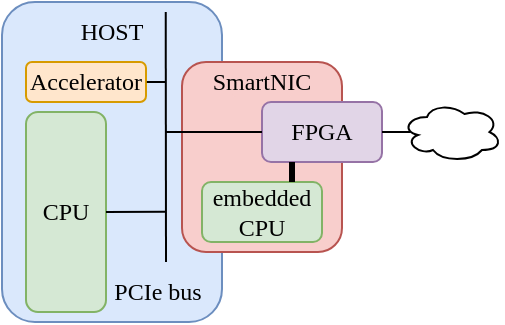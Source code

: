 <mxfile version="14.6.1" pages="6"><diagram id="I8UpACswxOGJAWPOBKg8" name="Page-1"><mxGraphModel dx="396" dy="229" grid="1" gridSize="10" guides="1" tooltips="1" connect="1" arrows="1" fold="1" page="1" pageScale="1" pageWidth="850" pageHeight="1100" math="0" shadow="0"><root><mxCell id="0"/><mxCell id="1" parent="0"/><mxCell id="HQ6r0B-HMniVgx-ah1Zz-1" value="" style="rounded=1;whiteSpace=wrap;html=1;fillColor=#dae8fc;strokeColor=#6c8ebf;" parent="1" vertex="1"><mxGeometry x="50" y="80" width="110" height="160" as="geometry"/></mxCell><mxCell id="HQ6r0B-HMniVgx-ah1Zz-2" value="&lt;font face=&quot;Times New Roman&quot;&gt;HOST&lt;/font&gt;" style="rounded=1;whiteSpace=wrap;html=1;fillColor=#dae8fc;strokeColor=none;" parent="1" vertex="1"><mxGeometry x="90" y="90" width="30" height="10" as="geometry"/></mxCell><mxCell id="HQ6r0B-HMniVgx-ah1Zz-3" value="&lt;font face=&quot;Times New Roman&quot;&gt;CPU&lt;/font&gt;" style="rounded=1;whiteSpace=wrap;html=1;fillColor=#d5e8d4;strokeColor=#82b366;" parent="1" vertex="1"><mxGeometry x="62" y="135" width="40" height="100" as="geometry"/></mxCell><mxCell id="HQ6r0B-HMniVgx-ah1Zz-4" value="" style="rounded=1;whiteSpace=wrap;html=1;strokeColor=#b85450;fillColor=#f8cecc;" parent="1" vertex="1"><mxGeometry x="140" y="110" width="80" height="95" as="geometry"/></mxCell><mxCell id="HQ6r0B-HMniVgx-ah1Zz-5" value="&lt;font face=&quot;Times New Roman&quot;&gt;SmartNIC&lt;/font&gt;" style="rounded=1;whiteSpace=wrap;html=1;fillColor=#f8cecc;strokeColor=none;" parent="1" vertex="1"><mxGeometry x="165" y="112.5" width="30" height="15" as="geometry"/></mxCell><mxCell id="HQ6r0B-HMniVgx-ah1Zz-6" value="&lt;font face=&quot;Times New Roman&quot;&gt;embedded CPU&lt;br&gt;&lt;/font&gt;" style="rounded=1;whiteSpace=wrap;html=1;fillColor=#d5e8d4;strokeColor=#82b366;" parent="1" vertex="1"><mxGeometry x="150" y="170" width="60" height="30" as="geometry"/></mxCell><mxCell id="HQ6r0B-HMniVgx-ah1Zz-7" value="" style="endArrow=none;html=1;" parent="1" edge="1"><mxGeometry width="50" height="50" relative="1" as="geometry"><mxPoint x="132" y="210" as="sourcePoint"/><mxPoint x="131.86" y="85" as="targetPoint"/></mxGeometry></mxCell><mxCell id="HQ6r0B-HMniVgx-ah1Zz-8" value="&lt;font face=&quot;Times New Roman&quot;&gt;PCIe bus&lt;br&gt;&lt;/font&gt;" style="rounded=1;whiteSpace=wrap;html=1;fillColor=#dae8fc;strokeColor=none;" parent="1" vertex="1"><mxGeometry x="104" y="220" width="48" height="10" as="geometry"/></mxCell><mxCell id="HQ6r0B-HMniVgx-ah1Zz-9" value="&lt;font face=&quot;Times New Roman&quot;&gt;FPGA&lt;/font&gt;" style="rounded=1;whiteSpace=wrap;html=1;fillColor=#e1d5e7;strokeColor=#9673a6;" parent="1" vertex="1"><mxGeometry x="180" y="130" width="60" height="30" as="geometry"/></mxCell><mxCell id="HQ6r0B-HMniVgx-ah1Zz-10" value="&lt;font face=&quot;Times New Roman&quot;&gt;Accelerator&lt;/font&gt;" style="rounded=1;whiteSpace=wrap;html=1;fillColor=#ffe6cc;strokeColor=#d79b00;" parent="1" vertex="1"><mxGeometry x="62" y="110" width="60" height="20" as="geometry"/></mxCell><mxCell id="HQ6r0B-HMniVgx-ah1Zz-11" value="" style="ellipse;shape=cloud;whiteSpace=wrap;html=1;" parent="1" vertex="1"><mxGeometry x="250" y="130" width="50" height="30" as="geometry"/></mxCell><mxCell id="HQ6r0B-HMniVgx-ah1Zz-12" value="" style="endArrow=none;html=1;strokeWidth=1;exitX=1;exitY=0.5;exitDx=0;exitDy=0;entryX=0.086;entryY=0.5;entryDx=0;entryDy=0;entryPerimeter=0;" parent="1" source="HQ6r0B-HMniVgx-ah1Zz-9" target="HQ6r0B-HMniVgx-ah1Zz-11" edge="1"><mxGeometry width="50" height="50" relative="1" as="geometry"><mxPoint x="150" y="190" as="sourcePoint"/><mxPoint x="200" y="140" as="targetPoint"/></mxGeometry></mxCell><mxCell id="HQ6r0B-HMniVgx-ah1Zz-13" value="" style="endArrow=none;html=1;strokeWidth=3;" parent="1" edge="1"><mxGeometry width="50" height="50" relative="1" as="geometry"><mxPoint x="195" y="170" as="sourcePoint"/><mxPoint x="195" y="160" as="targetPoint"/></mxGeometry></mxCell><mxCell id="HQ6r0B-HMniVgx-ah1Zz-14" value="" style="endArrow=none;html=1;strokeWidth=1;exitX=1.007;exitY=0.498;exitDx=0;exitDy=0;exitPerimeter=0;" parent="1" source="HQ6r0B-HMniVgx-ah1Zz-10" edge="1"><mxGeometry width="50" height="50" relative="1" as="geometry"><mxPoint x="124" y="119.98" as="sourcePoint"/><mxPoint x="132" y="120.02" as="targetPoint"/><Array as="points"><mxPoint x="132" y="120.02"/></Array></mxGeometry></mxCell><mxCell id="HQ6r0B-HMniVgx-ah1Zz-15" value="" style="endArrow=none;html=1;strokeWidth=1;entryX=0;entryY=0.5;entryDx=0;entryDy=0;" parent="1" target="HQ6r0B-HMniVgx-ah1Zz-9" edge="1"><mxGeometry width="50" height="50" relative="1" as="geometry"><mxPoint x="132" y="144.98" as="sourcePoint"/><mxPoint x="162" y="144.98" as="targetPoint"/></mxGeometry></mxCell><mxCell id="HQ6r0B-HMniVgx-ah1Zz-16" value="" style="endArrow=none;html=1;strokeWidth=1;exitX=1;exitY=0.5;exitDx=0;exitDy=0;" parent="1" source="HQ6r0B-HMniVgx-ah1Zz-3" edge="1"><mxGeometry width="50" height="50" relative="1" as="geometry"><mxPoint x="110" y="185" as="sourcePoint"/><mxPoint x="132" y="184.86" as="targetPoint"/></mxGeometry></mxCell></root></mxGraphModel></diagram><diagram name="Page-2" id="xvUAQvOcfkNEidBh38yO"><mxGraphModel dx="1426" dy="825" grid="1" gridSize="10" guides="1" tooltips="1" connect="1" arrows="1" fold="1" page="1" pageScale="1" pageWidth="850" pageHeight="1100" math="0" shadow="0"><root><mxCell id="hlew-R0pD7Wlk74xkKq2-0"/><mxCell id="hlew-R0pD7Wlk74xkKq2-1" parent="hlew-R0pD7Wlk74xkKq2-0"/><mxCell id="9cfR58tiaNClXmgFDSGE-0" value="" style="rounded=1;whiteSpace=wrap;html=1;fillColor=#dae8fc;strokeColor=#6c8ebf;" parent="hlew-R0pD7Wlk74xkKq2-1" vertex="1"><mxGeometry x="50" y="30" width="110" height="160" as="geometry"/></mxCell><mxCell id="9cfR58tiaNClXmgFDSGE-1" value="&lt;font face=&quot;Times New Roman&quot;&gt;HOST&lt;/font&gt;" style="rounded=1;whiteSpace=wrap;html=1;fillColor=#dae8fc;strokeColor=none;" parent="hlew-R0pD7Wlk74xkKq2-1" vertex="1"><mxGeometry x="90" y="40" width="30" height="10" as="geometry"/></mxCell><mxCell id="9cfR58tiaNClXmgFDSGE-2" value="&lt;font face=&quot;Times New Roman&quot;&gt;CPU&lt;/font&gt;" style="rounded=1;whiteSpace=wrap;html=1;fillColor=#d5e8d4;strokeColor=#82b366;" parent="hlew-R0pD7Wlk74xkKq2-1" vertex="1"><mxGeometry x="62" y="85" width="40" height="100" as="geometry"/></mxCell><mxCell id="9cfR58tiaNClXmgFDSGE-3" value="" style="rounded=1;whiteSpace=wrap;html=1;strokeColor=#b85450;fillColor=#f8cecc;" parent="hlew-R0pD7Wlk74xkKq2-1" vertex="1"><mxGeometry x="140" y="60" width="80" height="95" as="geometry"/></mxCell><mxCell id="9cfR58tiaNClXmgFDSGE-4" value="&lt;font face=&quot;Times New Roman&quot;&gt;SmartNIC&lt;/font&gt;" style="rounded=1;whiteSpace=wrap;html=1;fillColor=#f8cecc;strokeColor=none;" parent="hlew-R0pD7Wlk74xkKq2-1" vertex="1"><mxGeometry x="165" y="62.5" width="30" height="15" as="geometry"/></mxCell><mxCell id="9cfR58tiaNClXmgFDSGE-5" value="&lt;font face=&quot;Times New Roman&quot;&gt;NIC&lt;/font&gt;" style="rounded=1;whiteSpace=wrap;html=1;fillColor=#fff2cc;strokeColor=#d6b656;" parent="hlew-R0pD7Wlk74xkKq2-1" vertex="1"><mxGeometry x="180" y="80" width="60" height="30" as="geometry"/></mxCell><mxCell id="9cfR58tiaNClXmgFDSGE-6" value="" style="endArrow=none;html=1;" parent="hlew-R0pD7Wlk74xkKq2-1" edge="1"><mxGeometry width="50" height="50" relative="1" as="geometry"><mxPoint x="132" y="160" as="sourcePoint"/><mxPoint x="131.86" y="35" as="targetPoint"/></mxGeometry></mxCell><mxCell id="9cfR58tiaNClXmgFDSGE-7" value="&lt;font face=&quot;Times New Roman&quot;&gt;PCIe bus&lt;br&gt;&lt;/font&gt;" style="rounded=1;whiteSpace=wrap;html=1;fillColor=#dae8fc;strokeColor=none;" parent="hlew-R0pD7Wlk74xkKq2-1" vertex="1"><mxGeometry x="104" y="170" width="48" height="10" as="geometry"/></mxCell><mxCell id="9cfR58tiaNClXmgFDSGE-8" value="&lt;font face=&quot;Times New Roman&quot;&gt;FPGA&lt;/font&gt;" style="rounded=1;whiteSpace=wrap;html=1;fillColor=#e1d5e7;strokeColor=#9673a6;" parent="hlew-R0pD7Wlk74xkKq2-1" vertex="1"><mxGeometry x="150" y="120" width="60" height="30" as="geometry"/></mxCell><mxCell id="9cfR58tiaNClXmgFDSGE-9" value="&lt;font face=&quot;Times New Roman&quot;&gt;Accelerator&lt;/font&gt;" style="rounded=1;whiteSpace=wrap;html=1;fillColor=#ffe6cc;strokeColor=#d79b00;" parent="hlew-R0pD7Wlk74xkKq2-1" vertex="1"><mxGeometry x="62" y="60" width="60" height="20" as="geometry"/></mxCell><mxCell id="9cfR58tiaNClXmgFDSGE-10" value="" style="ellipse;shape=cloud;whiteSpace=wrap;html=1;" parent="hlew-R0pD7Wlk74xkKq2-1" vertex="1"><mxGeometry x="250" y="80" width="50" height="30" as="geometry"/></mxCell><mxCell id="9cfR58tiaNClXmgFDSGE-12" value="" style="endArrow=none;html=1;strokeWidth=1;" parent="hlew-R0pD7Wlk74xkKq2-1" edge="1"><mxGeometry width="50" height="50" relative="1" as="geometry"><mxPoint x="195" y="120" as="sourcePoint"/><mxPoint x="195" y="110" as="targetPoint"/></mxGeometry></mxCell><mxCell id="9cfR58tiaNClXmgFDSGE-13" value="" style="endArrow=none;html=1;strokeWidth=1;exitX=1.007;exitY=0.498;exitDx=0;exitDy=0;exitPerimeter=0;" parent="hlew-R0pD7Wlk74xkKq2-1" source="9cfR58tiaNClXmgFDSGE-9" edge="1"><mxGeometry width="50" height="50" relative="1" as="geometry"><mxPoint x="124" y="69.98" as="sourcePoint"/><mxPoint x="132" y="70.02" as="targetPoint"/><Array as="points"><mxPoint x="132" y="70.02"/></Array></mxGeometry></mxCell><mxCell id="9cfR58tiaNClXmgFDSGE-15" value="" style="endArrow=none;html=1;strokeWidth=1;exitX=1;exitY=0.5;exitDx=0;exitDy=0;" parent="hlew-R0pD7Wlk74xkKq2-1" source="9cfR58tiaNClXmgFDSGE-2" edge="1"><mxGeometry width="50" height="50" relative="1" as="geometry"><mxPoint x="110" y="135" as="sourcePoint"/><mxPoint x="132" y="135" as="targetPoint"/></mxGeometry></mxCell><mxCell id="9cfR58tiaNClXmgFDSGE-16" value="" style="endArrow=none;html=1;strokeWidth=1;entryX=0.034;entryY=0.499;entryDx=0;entryDy=0;entryPerimeter=0;" parent="hlew-R0pD7Wlk74xkKq2-1" edge="1"><mxGeometry width="50" height="50" relative="1" as="geometry"><mxPoint x="128" y="135" as="sourcePoint"/><mxPoint x="150.04" y="135" as="targetPoint"/></mxGeometry></mxCell><mxCell id="KjqNwQl7bEnxHAOxGMZc-0" value="" style="endArrow=none;html=1;strokeColor=#000000;strokeWidth=1;endFill=0;" parent="hlew-R0pD7Wlk74xkKq2-1" edge="1"><mxGeometry width="50" height="50" relative="1" as="geometry"><mxPoint x="240" y="94.92" as="sourcePoint"/><mxPoint x="255" y="94.92" as="targetPoint"/></mxGeometry></mxCell></root></mxGraphModel></diagram><diagram name="Page-4" id="XTsP3RVVwbrKt96EzDre"><mxGraphModel dx="475" dy="275" grid="1" gridSize="10" guides="1" tooltips="1" connect="1" arrows="1" fold="1" page="1" pageScale="1" pageWidth="850" pageHeight="1100" math="0" shadow="0"><root><mxCell id="5pjGDJt8YBj2bY0-7FqF-0"/><mxCell id="5pjGDJt8YBj2bY0-7FqF-1" parent="5pjGDJt8YBj2bY0-7FqF-0"/><mxCell id="Pwt9BdFlvkyaybeH0sLY-0" value="" style="rounded=1;whiteSpace=wrap;html=1;fillColor=#dae8fc;strokeColor=#6c8ebf;" parent="5pjGDJt8YBj2bY0-7FqF-1" vertex="1"><mxGeometry x="40" y="30" width="110" height="160" as="geometry"/></mxCell><mxCell id="Pwt9BdFlvkyaybeH0sLY-1" value="&lt;font face=&quot;Times New Roman&quot;&gt;HOST&lt;/font&gt;" style="rounded=1;whiteSpace=wrap;html=1;fillColor=#dae8fc;strokeColor=none;" parent="5pjGDJt8YBj2bY0-7FqF-1" vertex="1"><mxGeometry x="80" y="40" width="30" height="10" as="geometry"/></mxCell><mxCell id="Pwt9BdFlvkyaybeH0sLY-2" value="&lt;font face=&quot;Times New Roman&quot;&gt;CPU&lt;/font&gt;" style="rounded=1;whiteSpace=wrap;html=1;fillColor=#d5e8d4;strokeColor=#82b366;" parent="5pjGDJt8YBj2bY0-7FqF-1" vertex="1"><mxGeometry x="52" y="85" width="40" height="100" as="geometry"/></mxCell><mxCell id="Pwt9BdFlvkyaybeH0sLY-3" value="" style="rounded=1;whiteSpace=wrap;html=1;strokeColor=#b85450;fillColor=#f8cecc;" parent="5pjGDJt8YBj2bY0-7FqF-1" vertex="1"><mxGeometry x="130" y="60" width="80" height="95" as="geometry"/></mxCell><mxCell id="Pwt9BdFlvkyaybeH0sLY-4" value="&lt;font face=&quot;Times New Roman&quot;&gt;SmartNIC&lt;/font&gt;" style="rounded=1;whiteSpace=wrap;html=1;fillColor=#f8cecc;strokeColor=none;" parent="5pjGDJt8YBj2bY0-7FqF-1" vertex="1"><mxGeometry x="155" y="62.5" width="30" height="15" as="geometry"/></mxCell><mxCell id="Pwt9BdFlvkyaybeH0sLY-5" value="&lt;font face=&quot;Times New Roman&quot;&gt;embedded CPU&lt;br&gt;&lt;/font&gt;" style="rounded=1;whiteSpace=wrap;html=1;fillColor=#d5e8d4;strokeColor=#82b366;" parent="5pjGDJt8YBj2bY0-7FqF-1" vertex="1"><mxGeometry x="140" y="120" width="60" height="30" as="geometry"/></mxCell><mxCell id="Pwt9BdFlvkyaybeH0sLY-6" value="" style="endArrow=none;html=1;" parent="5pjGDJt8YBj2bY0-7FqF-1" edge="1"><mxGeometry width="50" height="50" relative="1" as="geometry"><mxPoint x="122" y="160" as="sourcePoint"/><mxPoint x="121.86" y="35" as="targetPoint"/></mxGeometry></mxCell><mxCell id="Pwt9BdFlvkyaybeH0sLY-7" value="&lt;font face=&quot;Times New Roman&quot;&gt;PCIe bus&lt;br&gt;&lt;/font&gt;" style="rounded=1;whiteSpace=wrap;html=1;fillColor=#dae8fc;strokeColor=none;" parent="5pjGDJt8YBj2bY0-7FqF-1" vertex="1"><mxGeometry x="94" y="170" width="48" height="10" as="geometry"/></mxCell><mxCell id="Pwt9BdFlvkyaybeH0sLY-8" value="&lt;font face=&quot;Times New Roman&quot;&gt;NIC&lt;/font&gt;" style="rounded=1;whiteSpace=wrap;html=1;fillColor=#fff2cc;strokeColor=#d6b656;" parent="5pjGDJt8YBj2bY0-7FqF-1" vertex="1"><mxGeometry x="170" y="80" width="60" height="30" as="geometry"/></mxCell><mxCell id="Pwt9BdFlvkyaybeH0sLY-9" value="&lt;font face=&quot;Times New Roman&quot;&gt;Accelerator&lt;/font&gt;" style="rounded=1;whiteSpace=wrap;html=1;fillColor=#ffe6cc;strokeColor=#d79b00;" parent="5pjGDJt8YBj2bY0-7FqF-1" vertex="1"><mxGeometry x="52" y="60" width="60" height="20" as="geometry"/></mxCell><mxCell id="Pwt9BdFlvkyaybeH0sLY-10" value="" style="ellipse;shape=cloud;whiteSpace=wrap;html=1;" parent="5pjGDJt8YBj2bY0-7FqF-1" vertex="1"><mxGeometry x="240" y="80" width="50" height="30" as="geometry"/></mxCell><mxCell id="Pwt9BdFlvkyaybeH0sLY-11" value="" style="endArrow=none;html=1;strokeWidth=1;exitX=1;exitY=0.5;exitDx=0;exitDy=0;entryX=0.086;entryY=0.5;entryDx=0;entryDy=0;entryPerimeter=0;" parent="5pjGDJt8YBj2bY0-7FqF-1" source="Pwt9BdFlvkyaybeH0sLY-8" target="Pwt9BdFlvkyaybeH0sLY-10" edge="1"><mxGeometry width="50" height="50" relative="1" as="geometry"><mxPoint x="140" y="140" as="sourcePoint"/><mxPoint x="190" y="90" as="targetPoint"/></mxGeometry></mxCell><mxCell id="Pwt9BdFlvkyaybeH0sLY-12" value="" style="endArrow=none;html=1;strokeWidth=1;" parent="5pjGDJt8YBj2bY0-7FqF-1" edge="1"><mxGeometry width="50" height="50" relative="1" as="geometry"><mxPoint x="185" y="120" as="sourcePoint"/><mxPoint x="185" y="110" as="targetPoint"/></mxGeometry></mxCell><mxCell id="Pwt9BdFlvkyaybeH0sLY-13" value="" style="endArrow=none;html=1;strokeWidth=1;exitX=1.007;exitY=0.498;exitDx=0;exitDy=0;exitPerimeter=0;" parent="5pjGDJt8YBj2bY0-7FqF-1" source="Pwt9BdFlvkyaybeH0sLY-9" edge="1"><mxGeometry width="50" height="50" relative="1" as="geometry"><mxPoint x="114" y="69.98" as="sourcePoint"/><mxPoint x="122" y="70.02" as="targetPoint"/><Array as="points"><mxPoint x="122" y="70.02"/></Array></mxGeometry></mxCell><mxCell id="Pwt9BdFlvkyaybeH0sLY-14" value="" style="endArrow=none;html=1;strokeWidth=1;exitX=1;exitY=0.5;exitDx=0;exitDy=0;" parent="5pjGDJt8YBj2bY0-7FqF-1" source="Pwt9BdFlvkyaybeH0sLY-2" edge="1"><mxGeometry width="50" height="50" relative="1" as="geometry"><mxPoint x="100" y="135" as="sourcePoint"/><mxPoint x="122" y="135" as="targetPoint"/></mxGeometry></mxCell><mxCell id="Pwt9BdFlvkyaybeH0sLY-15" value="" style="endArrow=none;html=1;strokeWidth=1;entryX=0.034;entryY=0.499;entryDx=0;entryDy=0;entryPerimeter=0;" parent="5pjGDJt8YBj2bY0-7FqF-1" edge="1"><mxGeometry width="50" height="50" relative="1" as="geometry"><mxPoint x="118" y="135" as="sourcePoint"/><mxPoint x="140.04" y="135" as="targetPoint"/></mxGeometry></mxCell></root></mxGraphModel></diagram><diagram id="jgQ-4W2Rk_RsfS9EToAd" name="Page-5"><mxGraphModel dx="679" dy="393" grid="1" gridSize="10" guides="1" tooltips="1" connect="1" arrows="1" fold="1" page="1" pageScale="1" pageWidth="850" pageHeight="1100" math="0" shadow="0"><root><mxCell id="YqP5jaRy_23hhba2SQan-0"/><mxCell id="YqP5jaRy_23hhba2SQan-1" parent="YqP5jaRy_23hhba2SQan-0"/><mxCell id="lFh_el9czR4scgoDpPiJ-0" value="" style="rounded=1;whiteSpace=wrap;html=1;fillColor=#dae8fc;strokeColor=#6c8ebf;" vertex="1" parent="YqP5jaRy_23hhba2SQan-1"><mxGeometry x="30" y="30" width="110" height="160" as="geometry"/></mxCell><mxCell id="lFh_el9czR4scgoDpPiJ-1" value="&lt;font face=&quot;Times New Roman&quot;&gt;HOST&lt;/font&gt;" style="rounded=1;whiteSpace=wrap;html=1;fillColor=#dae8fc;strokeColor=none;" vertex="1" parent="YqP5jaRy_23hhba2SQan-1"><mxGeometry x="45" y="40" width="30" height="10" as="geometry"/></mxCell><mxCell id="lFh_el9czR4scgoDpPiJ-2" style="edgeStyle=orthogonalEdgeStyle;rounded=0;orthogonalLoop=1;jettySize=auto;html=1;endArrow=none;endFill=0;" edge="1" parent="YqP5jaRy_23hhba2SQan-1" source="lFh_el9czR4scgoDpPiJ-3"><mxGeometry relative="1" as="geometry"><mxPoint x="101" y="135" as="targetPoint"/></mxGeometry></mxCell><mxCell id="lFh_el9czR4scgoDpPiJ-3" value="&lt;font face=&quot;Times New Roman&quot;&gt;CPU&lt;/font&gt;" style="rounded=1;whiteSpace=wrap;html=1;fillColor=#d5e8d4;strokeColor=#82b366;" vertex="1" parent="YqP5jaRy_23hhba2SQan-1"><mxGeometry x="36" y="85" width="40" height="100" as="geometry"/></mxCell><mxCell id="lFh_el9czR4scgoDpPiJ-4" value="" style="rounded=1;whiteSpace=wrap;html=1;strokeColor=#b85450;fillColor=#f8cecc;" vertex="1" parent="YqP5jaRy_23hhba2SQan-1"><mxGeometry x="110" y="60" width="90" height="95" as="geometry"/></mxCell><mxCell id="lFh_el9czR4scgoDpPiJ-5" value="&lt;font face=&quot;Times New Roman&quot;&gt;SmartNIC&lt;/font&gt;" style="rounded=1;whiteSpace=wrap;html=1;fillColor=#f8cecc;strokeColor=none;" vertex="1" parent="YqP5jaRy_23hhba2SQan-1"><mxGeometry x="145" y="62.5" width="30" height="15" as="geometry"/></mxCell><mxCell id="lFh_el9czR4scgoDpPiJ-19" style="edgeStyle=orthogonalEdgeStyle;rounded=0;orthogonalLoop=1;jettySize=auto;html=1;endArrow=none;endFill=0;" edge="1" parent="YqP5jaRy_23hhba2SQan-1" source="lFh_el9czR4scgoDpPiJ-6"><mxGeometry relative="1" as="geometry"><mxPoint x="100.0" y="135" as="targetPoint"/></mxGeometry></mxCell><mxCell id="lFh_el9czR4scgoDpPiJ-6" value="&lt;font face=&quot;Times New Roman&quot; style=&quot;font-size: 12px&quot;&gt;Processing Unit&lt;/font&gt;&lt;font face=&quot;Times New Roman&quot;&gt;&lt;br&gt;&lt;/font&gt;" style="rounded=1;whiteSpace=wrap;html=1;fillColor=#d5e8d4;strokeColor=#82b366;" vertex="1" parent="YqP5jaRy_23hhba2SQan-1"><mxGeometry x="115" y="120" width="80" height="30" as="geometry"/></mxCell><mxCell id="lFh_el9czR4scgoDpPiJ-7" value="" style="endArrow=none;html=1;" edge="1" parent="YqP5jaRy_23hhba2SQan-1"><mxGeometry width="50" height="50" relative="1" as="geometry"><mxPoint x="101" y="160" as="sourcePoint"/><mxPoint x="100.86" y="35" as="targetPoint"/></mxGeometry></mxCell><mxCell id="lFh_el9czR4scgoDpPiJ-8" value="&lt;font face=&quot;Times New Roman&quot;&gt;&lt;font style=&quot;font-size: 12px&quot;&gt;PCIe bus&lt;/font&gt;&lt;br&gt;&lt;/font&gt;" style="rounded=1;whiteSpace=wrap;html=1;fillColor=#dae8fc;strokeColor=none;" vertex="1" parent="YqP5jaRy_23hhba2SQan-1"><mxGeometry x="84" y="156" width="48" height="10" as="geometry"/></mxCell><mxCell id="lFh_el9czR4scgoDpPiJ-18" style="edgeStyle=orthogonalEdgeStyle;rounded=0;orthogonalLoop=1;jettySize=auto;html=1;entryX=0.5;entryY=0;entryDx=0;entryDy=0;endArrow=none;endFill=0;exitX=0;exitY=0.5;exitDx=0;exitDy=0;" edge="1" parent="YqP5jaRy_23hhba2SQan-1" source="lFh_el9czR4scgoDpPiJ-10" target="lFh_el9czR4scgoDpPiJ-6"><mxGeometry relative="1" as="geometry"/></mxCell><mxCell id="lFh_el9czR4scgoDpPiJ-10" value="&lt;font face=&quot;Times New Roman&quot;&gt;NIC&lt;/font&gt;" style="rounded=1;whiteSpace=wrap;html=1;fillColor=#fff2cc;strokeColor=#d6b656;" vertex="1" parent="YqP5jaRy_23hhba2SQan-1"><mxGeometry x="174" y="85" width="36" height="30" as="geometry"/></mxCell><mxCell id="lFh_el9czR4scgoDpPiJ-11" style="rounded=0;orthogonalLoop=1;jettySize=auto;html=1;endArrow=none;endFill=0;strokeWidth=1;" edge="1" parent="YqP5jaRy_23hhba2SQan-1" source="lFh_el9czR4scgoDpPiJ-12"><mxGeometry relative="1" as="geometry"><mxPoint x="101" y="70" as="targetPoint"/></mxGeometry></mxCell><mxCell id="lFh_el9czR4scgoDpPiJ-12" value="&lt;font face=&quot;Times New Roman&quot;&gt;Accelerator&lt;/font&gt;" style="rounded=1;whiteSpace=wrap;html=1;fillColor=#ffe6cc;strokeColor=#d79b00;" vertex="1" parent="YqP5jaRy_23hhba2SQan-1"><mxGeometry x="35" y="60" width="60" height="20" as="geometry"/></mxCell><mxCell id="lFh_el9czR4scgoDpPiJ-13" value="" style="ellipse;shape=cloud;whiteSpace=wrap;html=1;" vertex="1" parent="YqP5jaRy_23hhba2SQan-1"><mxGeometry x="210" y="85" width="50" height="30" as="geometry"/></mxCell><mxCell id="lFh_el9czR4scgoDpPiJ-14" value="" style="endArrow=none;html=1;strokeWidth=1;exitX=1;exitY=0.5;exitDx=0;exitDy=0;entryX=0.086;entryY=0.5;entryDx=0;entryDy=0;entryPerimeter=0;" edge="1" parent="YqP5jaRy_23hhba2SQan-1" source="lFh_el9czR4scgoDpPiJ-10" target="lFh_el9czR4scgoDpPiJ-13"><mxGeometry width="50" height="50" relative="1" as="geometry"><mxPoint x="130" y="140" as="sourcePoint"/><mxPoint x="180" y="90" as="targetPoint"/></mxGeometry></mxCell></root></mxGraphModel></diagram><diagram name="Page-3" id="PK4CPcoi2gxwxqHspbJU"><mxGraphModel dx="570" dy="330" grid="1" gridSize="10" guides="1" tooltips="1" connect="1" arrows="1" fold="1" page="1" pageScale="1" pageWidth="850" pageHeight="1100" math="0" shadow="0"><root><mxCell id="NHBwm5kVndvSfhID2KyT-0"/><mxCell id="NHBwm5kVndvSfhID2KyT-1" parent="NHBwm5kVndvSfhID2KyT-0"/><mxCell id="Prb8_UeIhUYwp8QzXp4n-0" value="" style="rounded=1;whiteSpace=wrap;html=1;fillColor=#dae8fc;strokeColor=#6c8ebf;" parent="NHBwm5kVndvSfhID2KyT-1" vertex="1"><mxGeometry x="30" y="30" width="110" height="160" as="geometry"/></mxCell><mxCell id="Prb8_UeIhUYwp8QzXp4n-1" value="&lt;font face=&quot;Times New Roman&quot;&gt;HOST&lt;/font&gt;" style="rounded=1;whiteSpace=wrap;html=1;fillColor=#dae8fc;strokeColor=none;" parent="NHBwm5kVndvSfhID2KyT-1" vertex="1"><mxGeometry x="45" y="40" width="30" height="10" as="geometry"/></mxCell><mxCell id="jD8nDD5jQHA0MKzZkP0--0" style="edgeStyle=orthogonalEdgeStyle;rounded=0;orthogonalLoop=1;jettySize=auto;html=1;endArrow=none;endFill=0;" edge="1" parent="NHBwm5kVndvSfhID2KyT-1" source="Prb8_UeIhUYwp8QzXp4n-2"><mxGeometry relative="1" as="geometry"><mxPoint x="101" y="135" as="targetPoint"/></mxGeometry></mxCell><mxCell id="Prb8_UeIhUYwp8QzXp4n-2" value="&lt;font face=&quot;Times New Roman&quot;&gt;CPU&lt;/font&gt;" style="rounded=1;whiteSpace=wrap;html=1;fillColor=#d5e8d4;strokeColor=#82b366;" parent="NHBwm5kVndvSfhID2KyT-1" vertex="1"><mxGeometry x="36" y="85" width="40" height="100" as="geometry"/></mxCell><mxCell id="Prb8_UeIhUYwp8QzXp4n-3" value="" style="rounded=1;whiteSpace=wrap;html=1;strokeColor=#b85450;fillColor=#f8cecc;" parent="NHBwm5kVndvSfhID2KyT-1" vertex="1"><mxGeometry x="110" y="60" width="90" height="95" as="geometry"/></mxCell><mxCell id="Prb8_UeIhUYwp8QzXp4n-4" value="&lt;font face=&quot;Times New Roman&quot;&gt;SmartNIC&lt;/font&gt;" style="rounded=1;whiteSpace=wrap;html=1;fillColor=#f8cecc;strokeColor=none;" parent="NHBwm5kVndvSfhID2KyT-1" vertex="1"><mxGeometry x="145" y="62.5" width="30" height="15" as="geometry"/></mxCell><mxCell id="Prb8_UeIhUYwp8QzXp4n-5" value="&lt;font face=&quot;Times New Roman&quot; style=&quot;font-size: 12px&quot;&gt;Processing Unit&lt;/font&gt;&lt;font face=&quot;Times New Roman&quot;&gt;&lt;br&gt;&lt;/font&gt;" style="rounded=1;whiteSpace=wrap;html=1;fillColor=#d5e8d4;strokeColor=#82b366;" parent="NHBwm5kVndvSfhID2KyT-1" vertex="1"><mxGeometry x="115" y="120" width="80" height="30" as="geometry"/></mxCell><mxCell id="Prb8_UeIhUYwp8QzXp4n-6" value="" style="endArrow=none;html=1;" parent="NHBwm5kVndvSfhID2KyT-1" edge="1"><mxGeometry width="50" height="50" relative="1" as="geometry"><mxPoint x="101" y="160" as="sourcePoint"/><mxPoint x="100.86" y="35" as="targetPoint"/></mxGeometry></mxCell><mxCell id="Prb8_UeIhUYwp8QzXp4n-7" value="&lt;font face=&quot;Times New Roman&quot;&gt;&lt;font style=&quot;font-size: 12px&quot;&gt;PCIe bus&lt;/font&gt;&lt;br&gt;&lt;/font&gt;" style="rounded=1;whiteSpace=wrap;html=1;fillColor=#dae8fc;strokeColor=none;" parent="NHBwm5kVndvSfhID2KyT-1" vertex="1"><mxGeometry x="84" y="156" width="48" height="10" as="geometry"/></mxCell><mxCell id="IWR37-WO8NFIPNkFRknr-5" value="" style="edgeStyle=orthogonalEdgeStyle;rounded=0;orthogonalLoop=1;jettySize=auto;html=1;endArrow=none;endFill=0;strokeWidth=3;" parent="NHBwm5kVndvSfhID2KyT-1" source="Prb8_UeIhUYwp8QzXp4n-8" edge="1"><mxGeometry relative="1" as="geometry"><mxPoint x="101" y="100" as="targetPoint"/></mxGeometry></mxCell><mxCell id="Prb8_UeIhUYwp8QzXp4n-8" value="&lt;font face=&quot;Times New Roman&quot;&gt;NIC&lt;/font&gt;" style="rounded=1;whiteSpace=wrap;html=1;fillColor=#fff2cc;strokeColor=#d6b656;" parent="NHBwm5kVndvSfhID2KyT-1" vertex="1"><mxGeometry x="174" y="85" width="36" height="30" as="geometry"/></mxCell><mxCell id="BzYUnHsAGDfLBf8ESTvL-3" style="rounded=0;orthogonalLoop=1;jettySize=auto;html=1;endArrow=none;endFill=0;strokeWidth=1;" parent="NHBwm5kVndvSfhID2KyT-1" source="Prb8_UeIhUYwp8QzXp4n-9" edge="1"><mxGeometry relative="1" as="geometry"><mxPoint x="101" y="70" as="targetPoint"/></mxGeometry></mxCell><mxCell id="Prb8_UeIhUYwp8QzXp4n-9" value="&lt;font face=&quot;Times New Roman&quot;&gt;Accelerator&lt;/font&gt;" style="rounded=1;whiteSpace=wrap;html=1;fillColor=#ffe6cc;strokeColor=#d79b00;" parent="NHBwm5kVndvSfhID2KyT-1" vertex="1"><mxGeometry x="35" y="60" width="60" height="20" as="geometry"/></mxCell><mxCell id="Prb8_UeIhUYwp8QzXp4n-10" value="" style="ellipse;shape=cloud;whiteSpace=wrap;html=1;" parent="NHBwm5kVndvSfhID2KyT-1" vertex="1"><mxGeometry x="210" y="85" width="50" height="30" as="geometry"/></mxCell><mxCell id="Prb8_UeIhUYwp8QzXp4n-11" value="" style="endArrow=none;html=1;strokeWidth=1;exitX=1;exitY=0.5;exitDx=0;exitDy=0;entryX=0.086;entryY=0.5;entryDx=0;entryDy=0;entryPerimeter=0;" parent="NHBwm5kVndvSfhID2KyT-1" source="Prb8_UeIhUYwp8QzXp4n-8" target="Prb8_UeIhUYwp8QzXp4n-10" edge="1"><mxGeometry width="50" height="50" relative="1" as="geometry"><mxPoint x="130" y="140" as="sourcePoint"/><mxPoint x="180" y="90" as="targetPoint"/></mxGeometry></mxCell><mxCell id="IWR37-WO8NFIPNkFRknr-7" value="" style="endArrow=none;html=1;strokeWidth=3;" parent="NHBwm5kVndvSfhID2KyT-1" edge="1"><mxGeometry width="50" height="50" relative="1" as="geometry"><mxPoint x="159" y="100" as="sourcePoint"/><mxPoint x="159" y="120" as="targetPoint"/></mxGeometry></mxCell><mxCell id="IWR37-WO8NFIPNkFRknr-8" value="&lt;font face=&quot;Times New Roman&quot;&gt;&lt;font style=&quot;font-size: 12px&quot;&gt;PCIe switch&lt;/font&gt;&lt;br&gt;&lt;/font&gt;" style="rounded=1;whiteSpace=wrap;html=1;fillColor=#f8cecc;strokeColor=none;" parent="NHBwm5kVndvSfhID2KyT-1" vertex="1"><mxGeometry x="111" y="85" width="62" height="10" as="geometry"/></mxCell></root></mxGraphModel></diagram><diagram id="IbKOtWKVVkodF7RcEUbz" name="Page-6"><mxGraphModel dx="570" dy="330" grid="1" gridSize="10" guides="1" tooltips="1" connect="1" arrows="1" fold="1" page="1" pageScale="1" pageWidth="850" pageHeight="1100" math="0" shadow="0"><root><mxCell id="FQ8UNGUgsDPN-CLlQfG9-0"/><mxCell id="FQ8UNGUgsDPN-CLlQfG9-1" parent="FQ8UNGUgsDPN-CLlQfG9-0"/><mxCell id="c-h7geY_-dcLjeLl_lKk-17" style="edgeStyle=orthogonalEdgeStyle;rounded=0;orthogonalLoop=1;jettySize=auto;html=1;entryX=1;entryY=0.5;entryDx=0;entryDy=0;endArrow=none;endFill=0;" edge="1" parent="FQ8UNGUgsDPN-CLlQfG9-1" source="4TunIjIAe-pjQZ2-xBFk-15" target="c-h7geY_-dcLjeLl_lKk-10"><mxGeometry relative="1" as="geometry"/></mxCell><mxCell id="4TunIjIAe-pjQZ2-xBFk-15" value="" style="image;html=1;image=img/lib/clip_art/networking/Switch_128x128.png" vertex="1" parent="FQ8UNGUgsDPN-CLlQfG9-1"><mxGeometry x="232" y="65" width="80" height="80" as="geometry"/></mxCell><mxCell id="4TunIjIAe-pjQZ2-xBFk-16" value="" style="edgeStyle=none;rounded=0;orthogonalLoop=1;jettySize=auto;html=1;startArrow=none;startFill=0;endArrow=none;endFill=0;strokeColor=#000000;strokeWidth=1;" edge="1" parent="FQ8UNGUgsDPN-CLlQfG9-1" source="4TunIjIAe-pjQZ2-xBFk-17" target="4TunIjIAe-pjQZ2-xBFk-15"><mxGeometry relative="1" as="geometry"/></mxCell><mxCell id="4TunIjIAe-pjQZ2-xBFk-17" value="" style="outlineConnect=0;dashed=0;verticalLabelPosition=bottom;verticalAlign=top;align=center;html=1;shape=mxgraph.aws3.management_console;fillColor=#D2D3D3;gradientColor=none;" vertex="1" parent="FQ8UNGUgsDPN-CLlQfG9-1"><mxGeometry x="327" y="73.5" width="63" height="63" as="geometry"/></mxCell><mxCell id="4TunIjIAe-pjQZ2-xBFk-18" value="" style="shape=image;html=1;verticalAlign=top;verticalLabelPosition=bottom;labelBackgroundColor=#ffffff;imageAspect=0;aspect=fixed;image=https://cdn3.iconfinder.com/data/icons/logos-and-brands-adobe/512/267_Python-128.png" vertex="1" parent="FQ8UNGUgsDPN-CLlQfG9-1"><mxGeometry x="349.5" y="82.5" width="18" height="18" as="geometry"/></mxCell><mxCell id="c-h7geY_-dcLjeLl_lKk-0" value="" style="rounded=1;whiteSpace=wrap;html=1;fillColor=#dae8fc;strokeColor=#6c8ebf;" vertex="1" parent="FQ8UNGUgsDPN-CLlQfG9-1"><mxGeometry x="30" y="31" width="110" height="160" as="geometry"/></mxCell><mxCell id="c-h7geY_-dcLjeLl_lKk-1" value="&lt;font face=&quot;Times New Roman&quot;&gt;HOST&lt;/font&gt;" style="rounded=1;whiteSpace=wrap;html=1;fillColor=#dae8fc;strokeColor=none;" vertex="1" parent="FQ8UNGUgsDPN-CLlQfG9-1"><mxGeometry x="45" y="45" width="30" height="10" as="geometry"/></mxCell><mxCell id="c-h7geY_-dcLjeLl_lKk-2" style="edgeStyle=orthogonalEdgeStyle;rounded=0;orthogonalLoop=1;jettySize=auto;html=1;endArrow=none;endFill=0;exitX=0.992;exitY=0.536;exitDx=0;exitDy=0;exitPerimeter=0;" edge="1" parent="FQ8UNGUgsDPN-CLlQfG9-1" source="c-h7geY_-dcLjeLl_lKk-3"><mxGeometry relative="1" as="geometry"><mxPoint x="101.0" y="140" as="targetPoint"/></mxGeometry></mxCell><mxCell id="c-h7geY_-dcLjeLl_lKk-3" value="&lt;font face=&quot;Times New Roman&quot;&gt;x86&lt;/font&gt;" style="rounded=1;whiteSpace=wrap;html=1;fillColor=#d5e8d4;strokeColor=#82b366;" vertex="1" parent="FQ8UNGUgsDPN-CLlQfG9-1"><mxGeometry x="36" y="87" width="40" height="100" as="geometry"/></mxCell><mxCell id="c-h7geY_-dcLjeLl_lKk-4" value="" style="rounded=1;whiteSpace=wrap;html=1;strokeColor=#b85450;fillColor=#f8cecc;" vertex="1" parent="FQ8UNGUgsDPN-CLlQfG9-1"><mxGeometry x="110" y="65" width="90" height="95" as="geometry"/></mxCell><mxCell id="c-h7geY_-dcLjeLl_lKk-5" value="&lt;font face=&quot;Times New Roman&quot;&gt;SmartNIC&lt;/font&gt;" style="rounded=1;whiteSpace=wrap;html=1;fillColor=#f8cecc;strokeColor=none;" vertex="1" parent="FQ8UNGUgsDPN-CLlQfG9-1"><mxGeometry x="145" y="67.5" width="30" height="15" as="geometry"/></mxCell><mxCell id="c-h7geY_-dcLjeLl_lKk-6" value="&lt;font face=&quot;Times New Roman&quot; style=&quot;font-size: 12px&quot;&gt;&amp;nbsp; &amp;nbsp; &amp;nbsp; &amp;nbsp; &amp;nbsp; &amp;nbsp; &amp;nbsp; ARM&lt;/font&gt;&lt;font face=&quot;Times New Roman&quot;&gt;&lt;br&gt;&lt;/font&gt;" style="rounded=1;whiteSpace=wrap;html=1;fillColor=#d5e8d4;strokeColor=#82b366;" vertex="1" parent="FQ8UNGUgsDPN-CLlQfG9-1"><mxGeometry x="115" y="125" width="80" height="30" as="geometry"/></mxCell><mxCell id="c-h7geY_-dcLjeLl_lKk-7" value="" style="endArrow=none;html=1;" edge="1" parent="FQ8UNGUgsDPN-CLlQfG9-1"><mxGeometry width="50" height="50" relative="1" as="geometry"><mxPoint x="101.0" y="165" as="sourcePoint"/><mxPoint x="100.86" y="40" as="targetPoint"/></mxGeometry></mxCell><mxCell id="c-h7geY_-dcLjeLl_lKk-8" value="&lt;font face=&quot;Times New Roman&quot;&gt;&lt;font style=&quot;font-size: 12px&quot;&gt;PCIe bus&lt;/font&gt;&lt;br&gt;&lt;/font&gt;" style="rounded=1;whiteSpace=wrap;html=1;fillColor=#dae8fc;strokeColor=none;" vertex="1" parent="FQ8UNGUgsDPN-CLlQfG9-1"><mxGeometry x="84" y="161" width="48" height="10" as="geometry"/></mxCell><mxCell id="c-h7geY_-dcLjeLl_lKk-9" value="" style="edgeStyle=orthogonalEdgeStyle;rounded=0;orthogonalLoop=1;jettySize=auto;html=1;endArrow=none;endFill=0;strokeWidth=3;" edge="1" parent="FQ8UNGUgsDPN-CLlQfG9-1" source="c-h7geY_-dcLjeLl_lKk-10"><mxGeometry relative="1" as="geometry"><mxPoint x="101.0" y="105" as="targetPoint"/></mxGeometry></mxCell><mxCell id="c-h7geY_-dcLjeLl_lKk-10" value="&lt;font face=&quot;Times New Roman&quot;&gt;NIC&lt;/font&gt;" style="rounded=1;whiteSpace=wrap;html=1;fillColor=#fff2cc;strokeColor=#d6b656;" vertex="1" parent="FQ8UNGUgsDPN-CLlQfG9-1"><mxGeometry x="174" y="90" width="36" height="30" as="geometry"/></mxCell><mxCell id="c-h7geY_-dcLjeLl_lKk-11" style="rounded=0;orthogonalLoop=1;jettySize=auto;html=1;endArrow=none;endFill=0;strokeWidth=1;" edge="1" parent="FQ8UNGUgsDPN-CLlQfG9-1" source="c-h7geY_-dcLjeLl_lKk-12"><mxGeometry relative="1" as="geometry"><mxPoint x="101.0" y="75" as="targetPoint"/></mxGeometry></mxCell><mxCell id="c-h7geY_-dcLjeLl_lKk-12" value="&lt;font face=&quot;Times New Roman&quot;&gt;GPU&lt;/font&gt;" style="rounded=1;whiteSpace=wrap;html=1;fillColor=#ffe6cc;strokeColor=#d79b00;" vertex="1" parent="FQ8UNGUgsDPN-CLlQfG9-1"><mxGeometry x="35" y="62" width="60" height="20" as="geometry"/></mxCell><mxCell id="c-h7geY_-dcLjeLl_lKk-15" value="" style="endArrow=none;html=1;strokeWidth=3;" edge="1" parent="FQ8UNGUgsDPN-CLlQfG9-1"><mxGeometry width="50" height="50" relative="1" as="geometry"><mxPoint x="159" y="105" as="sourcePoint"/><mxPoint x="159" y="125" as="targetPoint"/></mxGeometry></mxCell><mxCell id="c-h7geY_-dcLjeLl_lKk-16" value="&lt;font face=&quot;Times New Roman&quot;&gt;&lt;font style=&quot;font-size: 12px&quot;&gt;PCIe switch&lt;/font&gt;&lt;br&gt;&lt;/font&gt;" style="rounded=1;whiteSpace=wrap;html=1;fillColor=#f8cecc;strokeColor=none;" vertex="1" parent="FQ8UNGUgsDPN-CLlQfG9-1"><mxGeometry x="111" y="90" width="62" height="10" as="geometry"/></mxCell><mxCell id="c-h7geY_-dcLjeLl_lKk-18" value="" style="shape=image;html=1;verticalAlign=top;verticalLabelPosition=bottom;labelBackgroundColor=#ffffff;imageAspect=0;aspect=fixed;image=https://cdn3.iconfinder.com/data/icons/logos-and-brands-adobe/512/267_Python-128.png" vertex="1" parent="FQ8UNGUgsDPN-CLlQfG9-1"><mxGeometry x="127" y="131" width="18" height="18" as="geometry"/></mxCell><mxCell id="c-h7geY_-dcLjeLl_lKk-19" value="" style="shape=image;html=1;verticalAlign=top;verticalLabelPosition=bottom;labelBackgroundColor=#ffffff;imageAspect=0;aspect=fixed;image=https://cdn3.iconfinder.com/data/icons/logos-and-brands-adobe/512/267_Python-128.png" vertex="1" parent="FQ8UNGUgsDPN-CLlQfG9-1"><mxGeometry x="47" y="101" width="18" height="18" as="geometry"/></mxCell><mxCell id="c-h7geY_-dcLjeLl_lKk-21" value="" style="endArrow=classic;html=1;entryX=1;entryY=0.5;entryDx=0;entryDy=0;fillColor=#f8cecc;strokeColor=#b85450;" edge="1" parent="FQ8UNGUgsDPN-CLlQfG9-1"><mxGeometry width="50" height="50" relative="1" as="geometry"><mxPoint x="174.0" y="108.842" as="sourcePoint"/><mxPoint x="65.0" y="109" as="targetPoint"/><Array as="points"><mxPoint x="173" y="109"/></Array></mxGeometry></mxCell><mxCell id="c-h7geY_-dcLjeLl_lKk-22" value="" style="endArrow=classic;html=1;exitX=0;exitY=0.75;exitDx=0;exitDy=0;entryX=0.495;entryY=-0.089;entryDx=0;entryDy=0;entryPerimeter=0;fillColor=#f8cecc;strokeColor=#b85450;edgeStyle=orthogonalEdgeStyle;curved=1;" edge="1" parent="FQ8UNGUgsDPN-CLlQfG9-1" source="c-h7geY_-dcLjeLl_lKk-10" target="c-h7geY_-dcLjeLl_lKk-18"><mxGeometry width="50" height="50" relative="1" as="geometry"><mxPoint x="210" y="80" as="sourcePoint"/><mxPoint x="260" y="30" as="targetPoint"/><Array as="points"><mxPoint x="136" y="112"/></Array></mxGeometry></mxCell></root></mxGraphModel></diagram></mxfile>